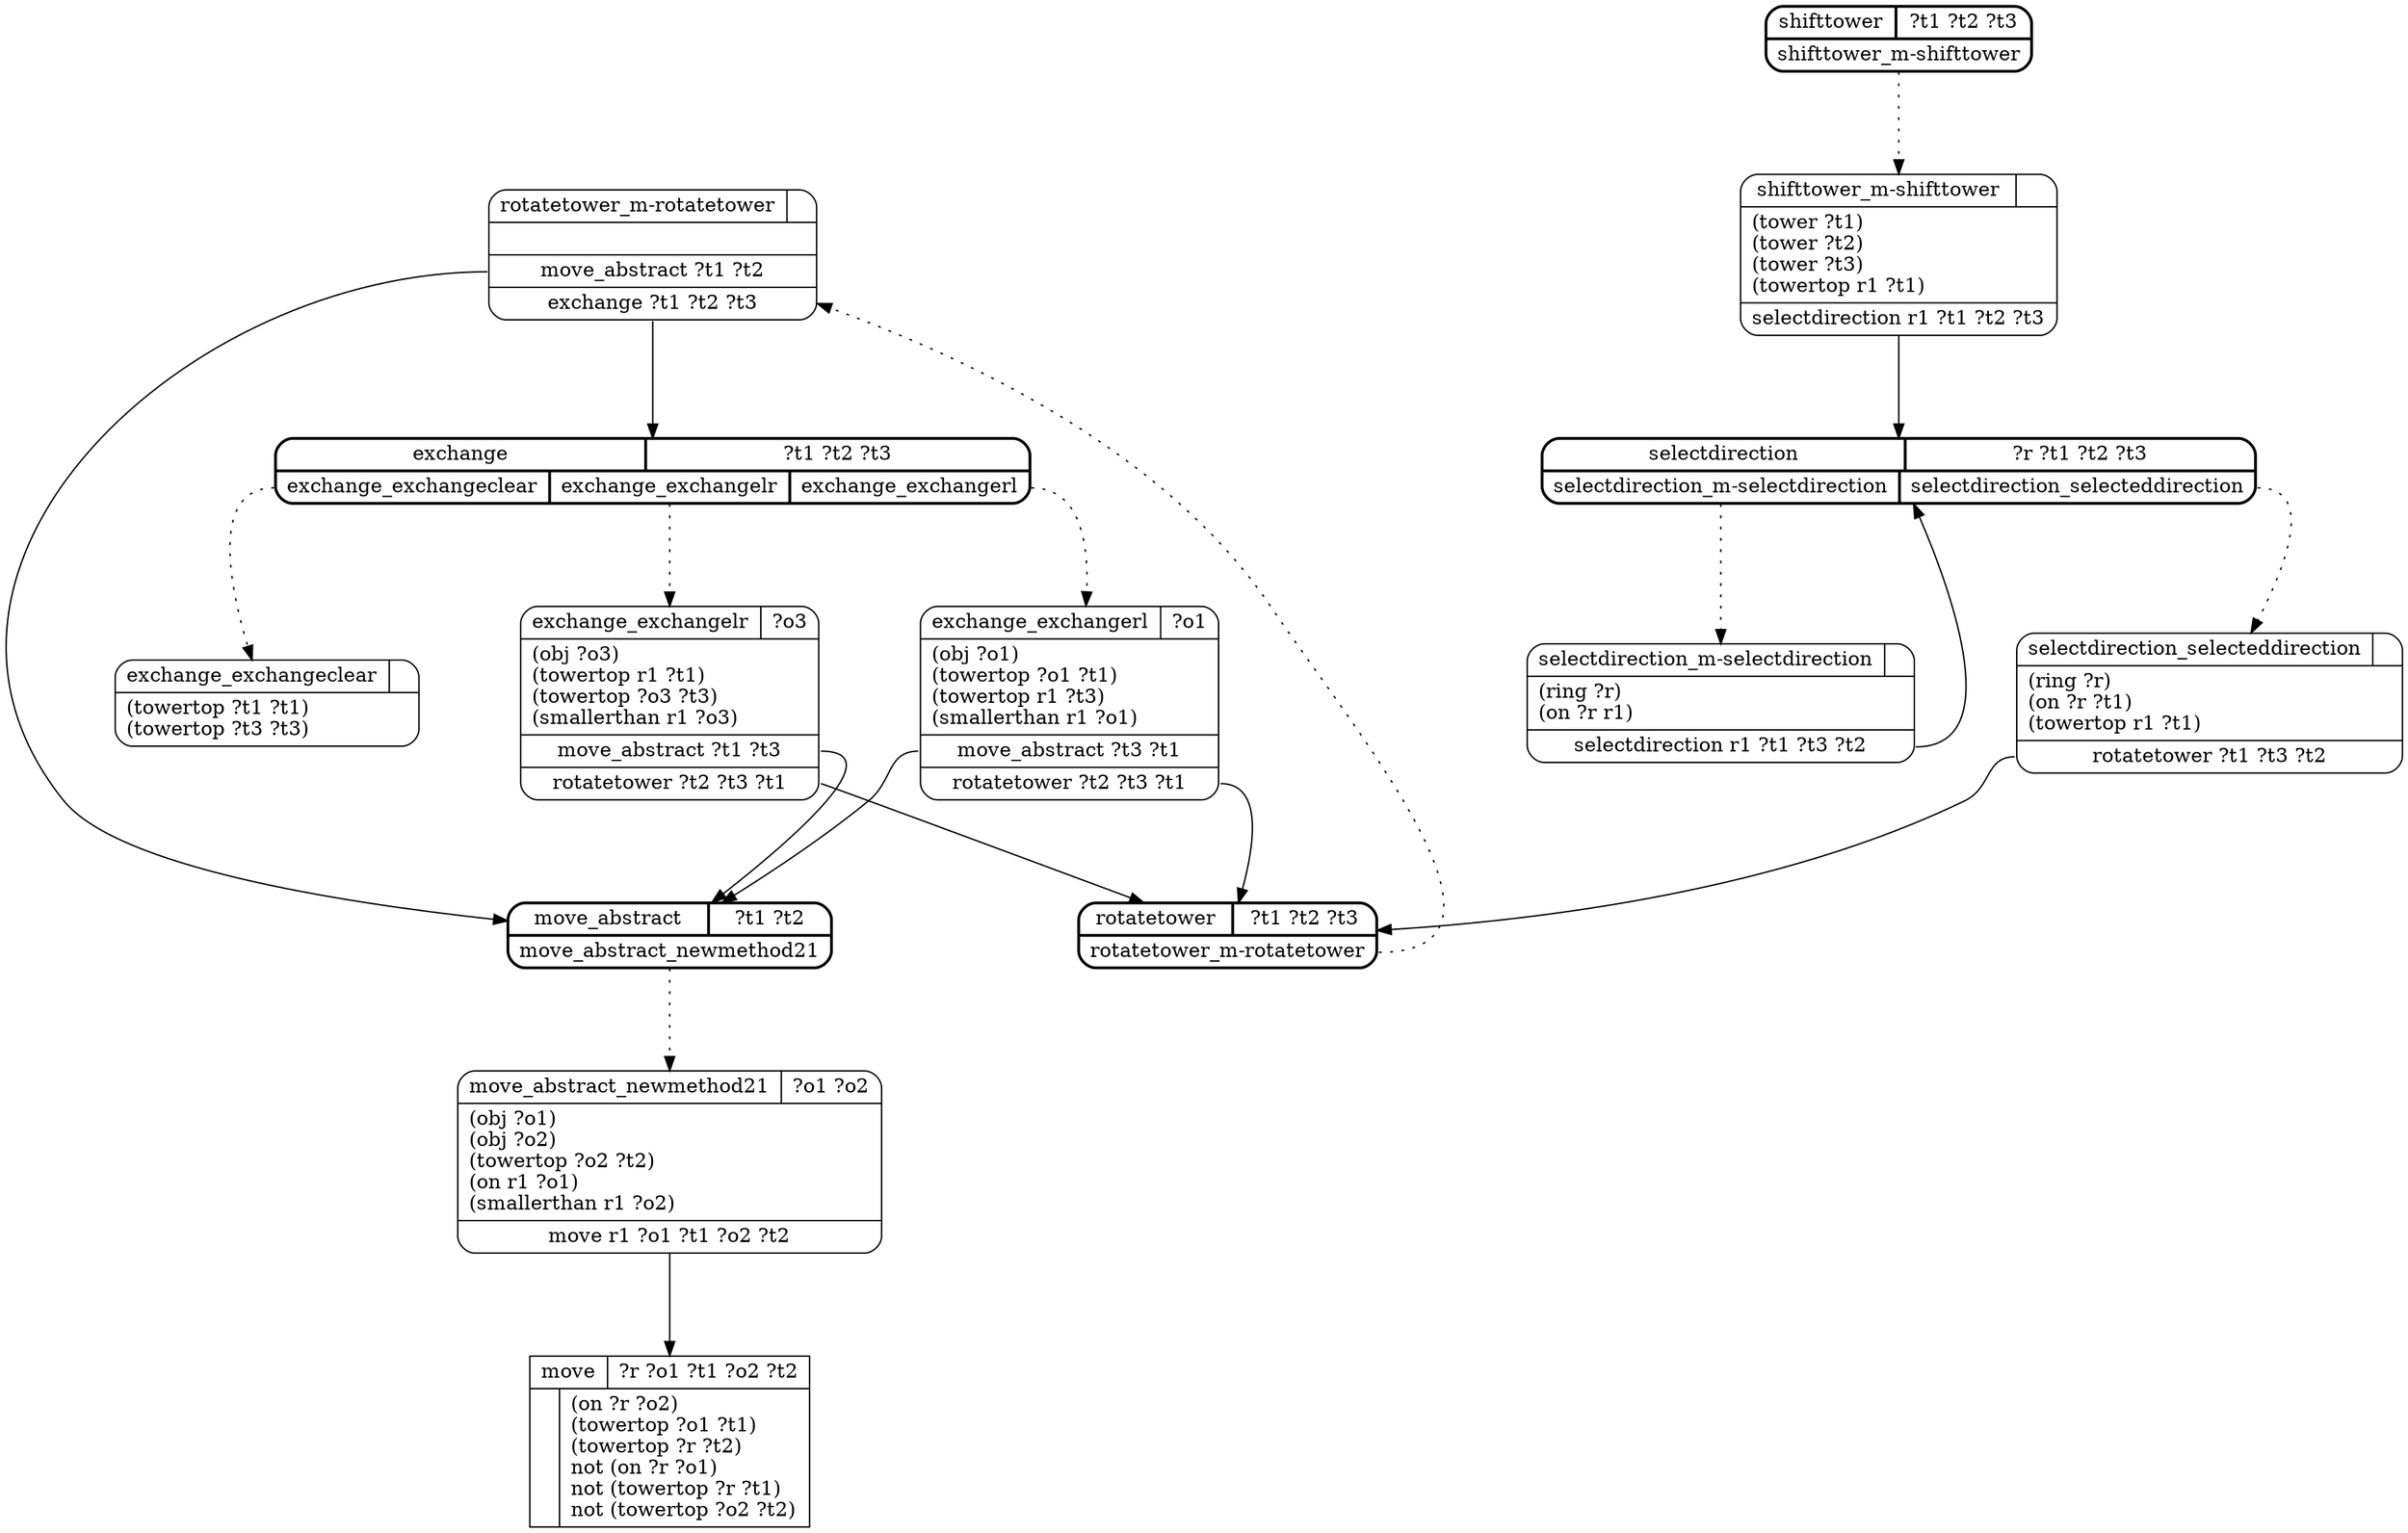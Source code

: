 // Generated by Hype
digraph "towers" {
  nodesep=1
  ranksep=1
  // Operators
  "move" [
    shape=record
    label="{{move|?r ?o1 ?t1 ?o2 ?t2}|{|(on ?r ?o2)\l(towertop ?o1 ?t1)\l(towertop ?r ?t2)\lnot (on ?r ?o1)\lnot (towertop ?r ?t1)\lnot (towertop ?o2 ?t2)\l}}"
  ]
  // Methods
  "shifttower" [
    shape=Mrecord
    style=bold
    label="{{shifttower|?t1 ?t2 ?t3}|{<n0>shifttower_m-shifttower}}"
  ]
  "label_shifttower_m-shifttower" [
    shape=Mrecord
    label="{{shifttower_m-shifttower|}|(tower ?t1)\l(tower ?t2)\l(tower ?t3)\l(towertop r1 ?t1)\l|<n0>selectdirection r1 ?t1 ?t2 ?t3}"
  ]
  "shifttower":n0 -> "label_shifttower_m-shifttower" [style=dotted]
  "label_shifttower_m-shifttower":n0 -> "selectdirection"
  "selectdirection" [
    shape=Mrecord
    style=bold
    label="{{selectdirection|?r ?t1 ?t2 ?t3}|{<n0>selectdirection_m-selectdirection|<n1>selectdirection_selecteddirection}}"
  ]
  "label_selectdirection_m-selectdirection" [
    shape=Mrecord
    label="{{selectdirection_m-selectdirection|}|(ring ?r)\l(on ?r r1)\l|<n0>selectdirection r1 ?t1 ?t3 ?t2}"
  ]
  "selectdirection":n0 -> "label_selectdirection_m-selectdirection" [style=dotted]
  "label_selectdirection_m-selectdirection":n0 -> "selectdirection"
  "label_selectdirection_selecteddirection" [
    shape=Mrecord
    label="{{selectdirection_selecteddirection|}|(ring ?r)\l(on ?r ?t1)\l(towertop r1 ?t1)\l|<n0>rotatetower ?t1 ?t3 ?t2}"
  ]
  "selectdirection":n1 -> "label_selectdirection_selecteddirection" [style=dotted]
  "label_selectdirection_selecteddirection":n0 -> "rotatetower"
  "rotatetower" [
    shape=Mrecord
    style=bold
    label="{{rotatetower|?t1 ?t2 ?t3}|{<n0>rotatetower_m-rotatetower}}"
  ]
  "label_rotatetower_m-rotatetower" [
    shape=Mrecord
    label="{{rotatetower_m-rotatetower|}||<n0>move_abstract ?t1 ?t2|<n1>exchange ?t1 ?t2 ?t3}"
  ]
  "rotatetower":n0 -> "label_rotatetower_m-rotatetower" [style=dotted]
  "label_rotatetower_m-rotatetower":n0 -> "move_abstract"
  "label_rotatetower_m-rotatetower":n1 -> "exchange"
  "exchange" [
    shape=Mrecord
    style=bold
    label="{{exchange|?t1 ?t2 ?t3}|{<n0>exchange_exchangeclear|<n1>exchange_exchangelr|<n2>exchange_exchangerl}}"
  ]
  "label_exchange_exchangeclear" [
    shape=Mrecord
    label="{{exchange_exchangeclear|}|(towertop ?t1 ?t1)\l(towertop ?t3 ?t3)\l}"
  ]
  "exchange":n0 -> "label_exchange_exchangeclear" [style=dotted]
  "label_exchange_exchangelr" [
    shape=Mrecord
    label="{{exchange_exchangelr|?o3}|(obj ?o3)\l(towertop r1 ?t1)\l(towertop ?o3 ?t3)\l(smallerthan r1 ?o3)\l|<n0>move_abstract ?t1 ?t3|<n1>rotatetower ?t2 ?t3 ?t1}"
  ]
  "exchange":n1 -> "label_exchange_exchangelr" [style=dotted]
  "label_exchange_exchangelr":n0 -> "move_abstract"
  "label_exchange_exchangelr":n1 -> "rotatetower"
  "label_exchange_exchangerl" [
    shape=Mrecord
    label="{{exchange_exchangerl|?o1}|(obj ?o1)\l(towertop ?o1 ?t1)\l(towertop r1 ?t3)\l(smallerthan r1 ?o1)\l|<n0>move_abstract ?t3 ?t1|<n1>rotatetower ?t2 ?t3 ?t1}"
  ]
  "exchange":n2 -> "label_exchange_exchangerl" [style=dotted]
  "label_exchange_exchangerl":n0 -> "move_abstract"
  "label_exchange_exchangerl":n1 -> "rotatetower"
  "move_abstract" [
    shape=Mrecord
    style=bold
    label="{{move_abstract|?t1 ?t2}|{<n0>move_abstract_newmethod21}}"
  ]
  "label_move_abstract_newmethod21" [
    shape=Mrecord
    label="{{move_abstract_newmethod21|?o1 ?o2}|(obj ?o1)\l(obj ?o2)\l(towertop ?o2 ?t2)\l(on r1 ?o1)\l(smallerthan r1 ?o2)\l|<n0>move r1 ?o1 ?t1 ?o2 ?t2}"
  ]
  "move_abstract":n0 -> "label_move_abstract_newmethod21" [style=dotted]
  "label_move_abstract_newmethod21":n0 -> "move"
}